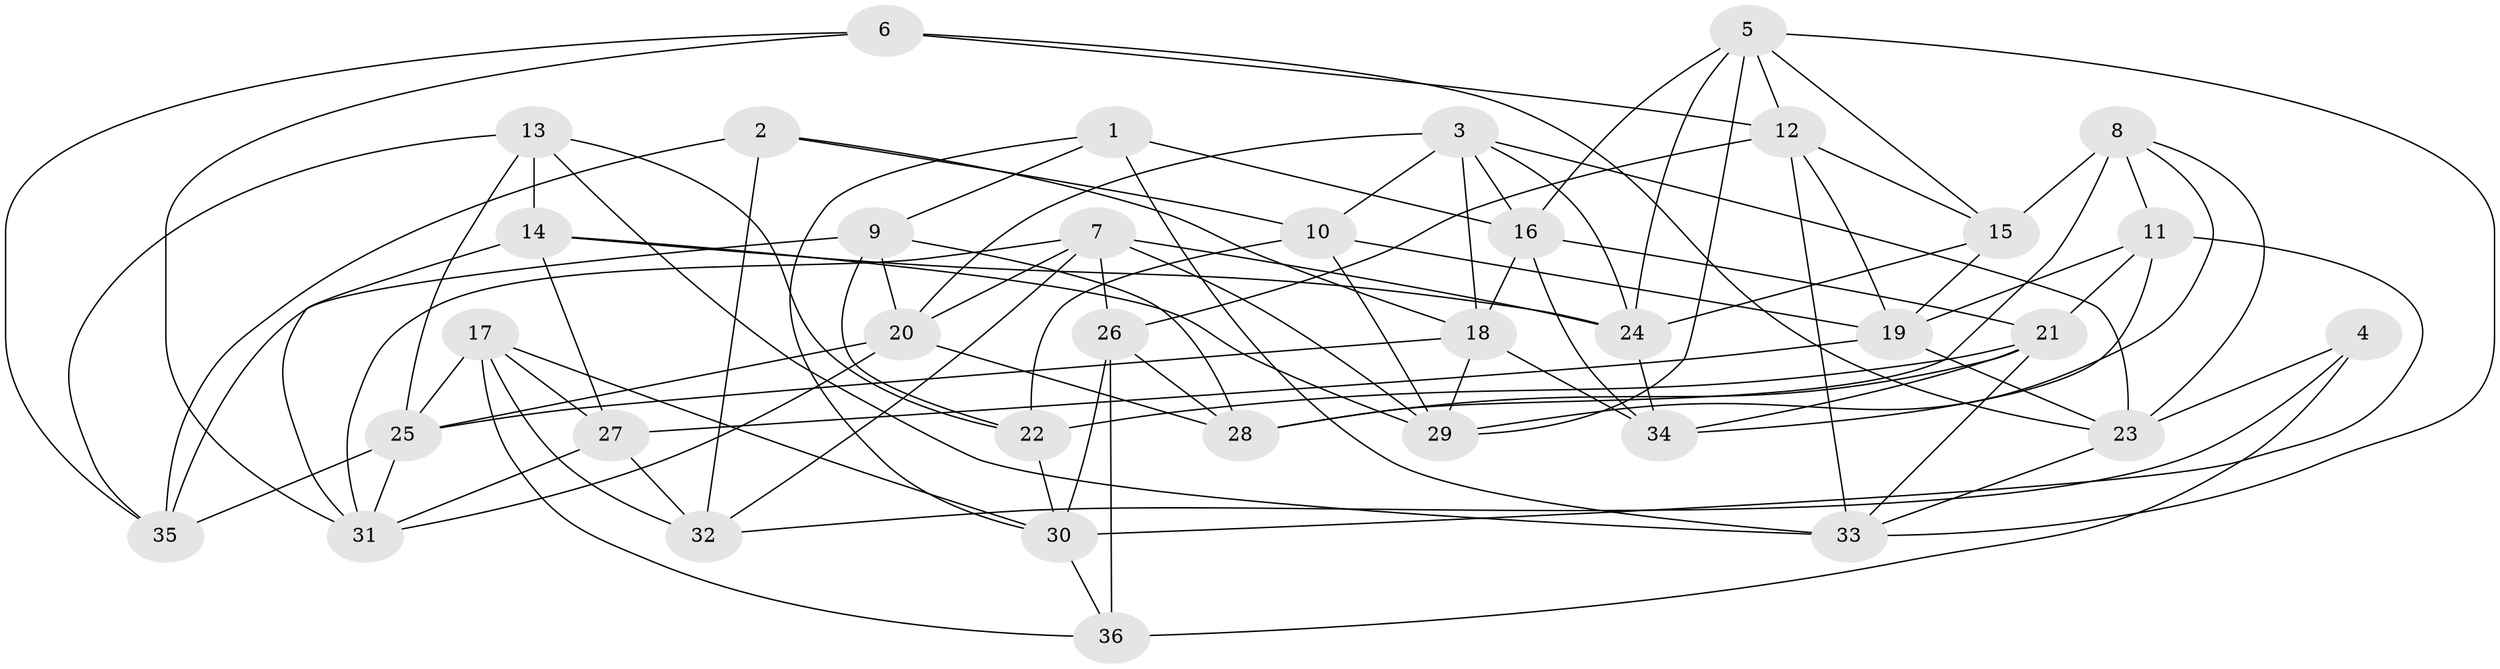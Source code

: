 // original degree distribution, {4: 1.0}
// Generated by graph-tools (version 1.1) at 2025/50/03/09/25 03:50:49]
// undirected, 36 vertices, 95 edges
graph export_dot {
graph [start="1"]
  node [color=gray90,style=filled];
  1;
  2;
  3;
  4;
  5;
  6;
  7;
  8;
  9;
  10;
  11;
  12;
  13;
  14;
  15;
  16;
  17;
  18;
  19;
  20;
  21;
  22;
  23;
  24;
  25;
  26;
  27;
  28;
  29;
  30;
  31;
  32;
  33;
  34;
  35;
  36;
  1 -- 9 [weight=1.0];
  1 -- 16 [weight=1.0];
  1 -- 30 [weight=1.0];
  1 -- 33 [weight=1.0];
  2 -- 10 [weight=1.0];
  2 -- 18 [weight=1.0];
  2 -- 32 [weight=1.0];
  2 -- 35 [weight=1.0];
  3 -- 10 [weight=1.0];
  3 -- 16 [weight=1.0];
  3 -- 18 [weight=1.0];
  3 -- 20 [weight=1.0];
  3 -- 23 [weight=1.0];
  3 -- 24 [weight=1.0];
  4 -- 23 [weight=1.0];
  4 -- 32 [weight=1.0];
  4 -- 36 [weight=2.0];
  5 -- 12 [weight=1.0];
  5 -- 15 [weight=1.0];
  5 -- 16 [weight=1.0];
  5 -- 24 [weight=1.0];
  5 -- 29 [weight=1.0];
  5 -- 33 [weight=1.0];
  6 -- 12 [weight=1.0];
  6 -- 23 [weight=1.0];
  6 -- 31 [weight=1.0];
  6 -- 35 [weight=1.0];
  7 -- 20 [weight=1.0];
  7 -- 24 [weight=1.0];
  7 -- 26 [weight=1.0];
  7 -- 29 [weight=1.0];
  7 -- 31 [weight=1.0];
  7 -- 32 [weight=1.0];
  8 -- 11 [weight=1.0];
  8 -- 15 [weight=2.0];
  8 -- 23 [weight=1.0];
  8 -- 28 [weight=1.0];
  8 -- 29 [weight=1.0];
  9 -- 20 [weight=1.0];
  9 -- 22 [weight=1.0];
  9 -- 28 [weight=1.0];
  9 -- 35 [weight=2.0];
  10 -- 19 [weight=1.0];
  10 -- 22 [weight=2.0];
  10 -- 29 [weight=1.0];
  11 -- 19 [weight=1.0];
  11 -- 21 [weight=1.0];
  11 -- 30 [weight=1.0];
  11 -- 34 [weight=2.0];
  12 -- 15 [weight=1.0];
  12 -- 19 [weight=1.0];
  12 -- 26 [weight=1.0];
  12 -- 33 [weight=1.0];
  13 -- 14 [weight=2.0];
  13 -- 22 [weight=1.0];
  13 -- 25 [weight=1.0];
  13 -- 33 [weight=1.0];
  13 -- 35 [weight=1.0];
  14 -- 24 [weight=1.0];
  14 -- 27 [weight=1.0];
  14 -- 29 [weight=1.0];
  14 -- 31 [weight=1.0];
  15 -- 19 [weight=1.0];
  15 -- 24 [weight=1.0];
  16 -- 18 [weight=1.0];
  16 -- 21 [weight=1.0];
  16 -- 34 [weight=1.0];
  17 -- 25 [weight=1.0];
  17 -- 27 [weight=1.0];
  17 -- 30 [weight=1.0];
  17 -- 32 [weight=1.0];
  17 -- 36 [weight=2.0];
  18 -- 25 [weight=1.0];
  18 -- 29 [weight=1.0];
  18 -- 34 [weight=1.0];
  19 -- 23 [weight=1.0];
  19 -- 27 [weight=1.0];
  20 -- 25 [weight=1.0];
  20 -- 28 [weight=1.0];
  20 -- 31 [weight=1.0];
  21 -- 22 [weight=1.0];
  21 -- 28 [weight=1.0];
  21 -- 33 [weight=1.0];
  21 -- 34 [weight=1.0];
  22 -- 30 [weight=1.0];
  23 -- 33 [weight=1.0];
  24 -- 34 [weight=1.0];
  25 -- 31 [weight=1.0];
  25 -- 35 [weight=1.0];
  26 -- 28 [weight=2.0];
  26 -- 30 [weight=1.0];
  26 -- 36 [weight=1.0];
  27 -- 31 [weight=1.0];
  27 -- 32 [weight=2.0];
  30 -- 36 [weight=1.0];
}
